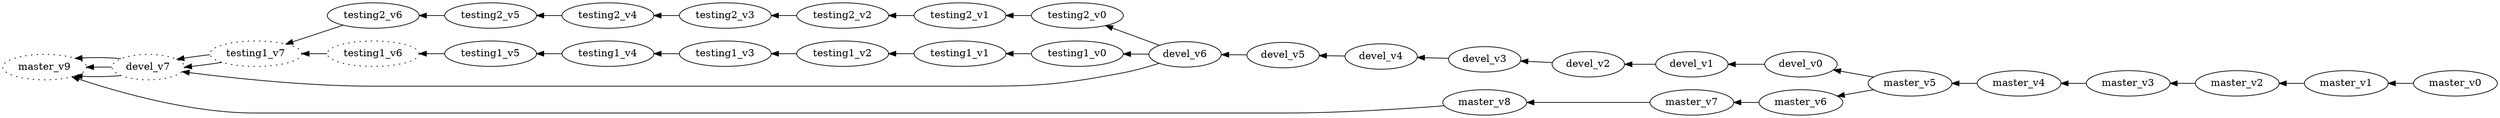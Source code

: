 digraph{

rankdir=RL;

master_v0->master_v1

master_v1->master_v2

master_v2->master_v3

master_v3->master_v4

master_v4->master_v5

master_v5->devel_v0

devel_v0->devel_v1

devel_v1->devel_v2

devel_v2->devel_v3

devel_v3->devel_v4

devel_v4->devel_v5

devel_v5->devel_v6

devel_v6->testing1_v0

testing1_v0->testing1_v1

testing1_v1->testing1_v2

testing1_v2->testing1_v3

testing1_v3->testing1_v4

testing1_v4->testing1_v5

testing1_v5->testing1_v6
testing1_v6 [style=dotted]
testing1_v6->testing1_v7
testing1_v6 [style=dotted] testing1_v7 [style=dotted]
testing1_v7->devel_v7
testing1_v7 [style=dotted] devel_v7 [style=dotted]
devel_v7->master_v9
devel_v7 [style=dotted] master_v9 [style=dotted]
devel_v6->testing2_v0

testing2_v0->testing2_v1

testing2_v1->testing2_v2

testing2_v2->testing2_v3

testing2_v3->testing2_v4

testing2_v4->testing2_v5

testing2_v5->testing2_v6

testing2_v6->testing1_v7
testing1_v7 [style=dotted]
testing1_v7->devel_v7
testing1_v7 [style=dotted] devel_v7 [style=dotted]
devel_v7->master_v9
devel_v7 [style=dotted] master_v9 [style=dotted]
devel_v6->devel_v7
devel_v7 [style=dotted]
devel_v7->master_v9
devel_v7 [style=dotted] master_v9 [style=dotted]
master_v5->master_v6

master_v6->master_v7

master_v7->master_v8

master_v8->master_v9
master_v9 [style=dotted]
}
